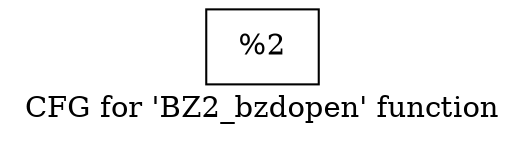 digraph "CFG for 'BZ2_bzdopen' function" {
	label="CFG for 'BZ2_bzdopen' function";

	Node0x19ad540 [shape=record,label="{%2}"];
}
